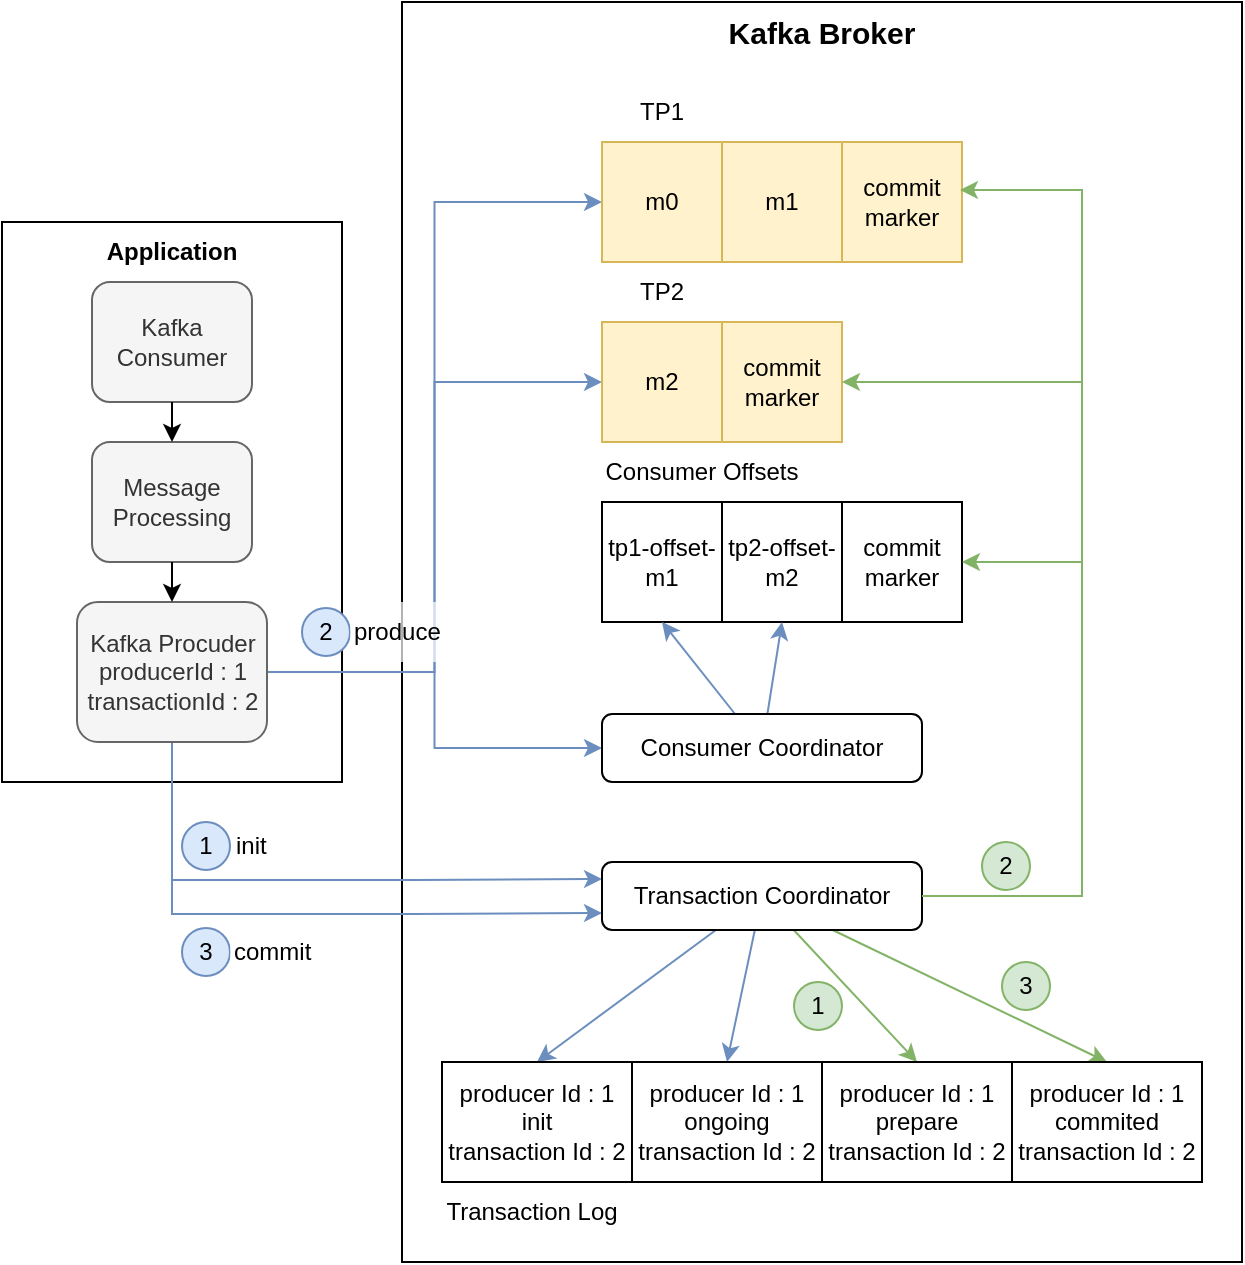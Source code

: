 <mxfile version="24.4.4" type="github">
  <diagram name="페이지-1" id="QFWL-PfNEV1lDPDZixy_">
    <mxGraphModel dx="524" dy="997" grid="1" gridSize="10" guides="1" tooltips="1" connect="1" arrows="1" fold="1" page="1" pageScale="1" pageWidth="1169" pageHeight="827" math="0" shadow="0">
      <root>
        <mxCell id="0" />
        <mxCell id="1" parent="0" />
        <mxCell id="xXNzWEndEbG61bvJYTR3-4" value="" style="rounded=0;whiteSpace=wrap;html=1;fillColor=none;" parent="1" vertex="1">
          <mxGeometry x="240" y="10" width="420" height="630" as="geometry" />
        </mxCell>
        <mxCell id="q_94-L3Yn4IHc_pLPKTn-1" value="" style="rounded=0;whiteSpace=wrap;html=1;" parent="1" vertex="1">
          <mxGeometry x="40" y="120" width="170" height="280" as="geometry" />
        </mxCell>
        <mxCell id="q_94-L3Yn4IHc_pLPKTn-2" value="Kafka Consumer" style="rounded=1;whiteSpace=wrap;html=1;fillColor=#f5f5f5;fontColor=#333333;strokeColor=#666666;" parent="1" vertex="1">
          <mxGeometry x="85" y="150" width="80" height="60" as="geometry" />
        </mxCell>
        <mxCell id="q_94-L3Yn4IHc_pLPKTn-3" value="Message Processing" style="rounded=1;whiteSpace=wrap;html=1;fillColor=#f5f5f5;fontColor=#333333;strokeColor=#666666;" parent="1" vertex="1">
          <mxGeometry x="85" y="230" width="80" height="60" as="geometry" />
        </mxCell>
        <mxCell id="q_94-L3Yn4IHc_pLPKTn-16" style="edgeStyle=orthogonalEdgeStyle;rounded=0;orthogonalLoop=1;jettySize=auto;html=1;entryX=0;entryY=0.5;entryDx=0;entryDy=0;strokeColor=#6c8ebf;fillColor=#dae8fc;" parent="1" source="q_94-L3Yn4IHc_pLPKTn-4" target="q_94-L3Yn4IHc_pLPKTn-8" edge="1">
          <mxGeometry relative="1" as="geometry" />
        </mxCell>
        <mxCell id="q_94-L3Yn4IHc_pLPKTn-17" style="edgeStyle=orthogonalEdgeStyle;rounded=0;orthogonalLoop=1;jettySize=auto;html=1;entryX=0;entryY=0.5;entryDx=0;entryDy=0;strokeColor=#6c8ebf;fillColor=#dae8fc;" parent="1" source="q_94-L3Yn4IHc_pLPKTn-4" target="q_94-L3Yn4IHc_pLPKTn-11" edge="1">
          <mxGeometry relative="1" as="geometry" />
        </mxCell>
        <mxCell id="q_94-L3Yn4IHc_pLPKTn-25" style="edgeStyle=orthogonalEdgeStyle;rounded=0;orthogonalLoop=1;jettySize=auto;html=1;entryX=0;entryY=0.5;entryDx=0;entryDy=0;strokeColor=#6c8ebf;fillColor=#dae8fc;" parent="1" source="q_94-L3Yn4IHc_pLPKTn-4" target="q_94-L3Yn4IHc_pLPKTn-23" edge="1">
          <mxGeometry relative="1" as="geometry" />
        </mxCell>
        <mxCell id="xXNzWEndEbG61bvJYTR3-2" style="edgeStyle=orthogonalEdgeStyle;rounded=0;orthogonalLoop=1;jettySize=auto;html=1;entryX=0;entryY=0.25;entryDx=0;entryDy=0;fillColor=#dae8fc;strokeColor=#6c8ebf;" parent="1" source="q_94-L3Yn4IHc_pLPKTn-4" target="q_94-L3Yn4IHc_pLPKTn-28" edge="1">
          <mxGeometry relative="1" as="geometry">
            <Array as="points">
              <mxPoint x="125" y="449" />
              <mxPoint x="246" y="449" />
            </Array>
          </mxGeometry>
        </mxCell>
        <mxCell id="xXNzWEndEbG61bvJYTR3-3" style="edgeStyle=orthogonalEdgeStyle;rounded=0;orthogonalLoop=1;jettySize=auto;html=1;entryX=0;entryY=0.75;entryDx=0;entryDy=0;fillColor=#dae8fc;strokeColor=#6c8ebf;" parent="1" source="q_94-L3Yn4IHc_pLPKTn-4" target="q_94-L3Yn4IHc_pLPKTn-28" edge="1">
          <mxGeometry relative="1" as="geometry">
            <Array as="points">
              <mxPoint x="125" y="466" />
              <mxPoint x="246" y="466" />
            </Array>
          </mxGeometry>
        </mxCell>
        <mxCell id="q_94-L3Yn4IHc_pLPKTn-4" value="Kafka Procuder&lt;br&gt;producerId : 1&lt;br&gt;transactionId : 2" style="rounded=1;whiteSpace=wrap;html=1;fillColor=#f5f5f5;fontColor=#333333;strokeColor=#666666;" parent="1" vertex="1">
          <mxGeometry x="77.5" y="310" width="95" height="70" as="geometry" />
        </mxCell>
        <mxCell id="q_94-L3Yn4IHc_pLPKTn-5" value="&lt;b&gt;Application&lt;/b&gt;" style="text;html=1;align=center;verticalAlign=middle;whiteSpace=wrap;rounded=0;" parent="1" vertex="1">
          <mxGeometry x="95" y="120" width="60" height="30" as="geometry" />
        </mxCell>
        <mxCell id="q_94-L3Yn4IHc_pLPKTn-6" value="" style="endArrow=classic;html=1;rounded=0;exitX=0.5;exitY=1;exitDx=0;exitDy=0;entryX=0.5;entryY=0;entryDx=0;entryDy=0;" parent="1" source="q_94-L3Yn4IHc_pLPKTn-2" target="q_94-L3Yn4IHc_pLPKTn-3" edge="1">
          <mxGeometry width="50" height="50" relative="1" as="geometry">
            <mxPoint x="30" y="420" as="sourcePoint" />
            <mxPoint x="80" y="370" as="targetPoint" />
          </mxGeometry>
        </mxCell>
        <mxCell id="q_94-L3Yn4IHc_pLPKTn-7" value="" style="endArrow=classic;html=1;rounded=0;entryX=0.5;entryY=0;entryDx=0;entryDy=0;exitX=0.5;exitY=1;exitDx=0;exitDy=0;" parent="1" source="q_94-L3Yn4IHc_pLPKTn-3" target="q_94-L3Yn4IHc_pLPKTn-4" edge="1">
          <mxGeometry width="50" height="50" relative="1" as="geometry">
            <mxPoint x="30" y="420" as="sourcePoint" />
            <mxPoint x="80" y="370" as="targetPoint" />
          </mxGeometry>
        </mxCell>
        <mxCell id="q_94-L3Yn4IHc_pLPKTn-8" value="m0" style="rounded=0;whiteSpace=wrap;html=1;fillColor=#fff2cc;strokeColor=#d6b656;" parent="1" vertex="1">
          <mxGeometry x="340" y="80" width="60" height="60" as="geometry" />
        </mxCell>
        <mxCell id="q_94-L3Yn4IHc_pLPKTn-9" value="m1" style="rounded=0;whiteSpace=wrap;html=1;fillColor=#fff2cc;strokeColor=#d6b656;" parent="1" vertex="1">
          <mxGeometry x="400" y="80" width="60" height="60" as="geometry" />
        </mxCell>
        <mxCell id="q_94-L3Yn4IHc_pLPKTn-10" value="commit marker" style="rounded=0;whiteSpace=wrap;html=1;fillColor=#fff2cc;strokeColor=#d6b656;" parent="1" vertex="1">
          <mxGeometry x="460" y="80" width="60" height="60" as="geometry" />
        </mxCell>
        <mxCell id="q_94-L3Yn4IHc_pLPKTn-11" value="m2" style="rounded=0;whiteSpace=wrap;html=1;fillColor=#fff2cc;strokeColor=#d6b656;" parent="1" vertex="1">
          <mxGeometry x="340" y="170" width="60" height="60" as="geometry" />
        </mxCell>
        <mxCell id="q_94-L3Yn4IHc_pLPKTn-14" value="TP1" style="text;html=1;align=center;verticalAlign=middle;whiteSpace=wrap;rounded=0;" parent="1" vertex="1">
          <mxGeometry x="340" y="50" width="60" height="30" as="geometry" />
        </mxCell>
        <mxCell id="q_94-L3Yn4IHc_pLPKTn-15" value="TP2" style="text;html=1;align=center;verticalAlign=middle;whiteSpace=wrap;rounded=0;" parent="1" vertex="1">
          <mxGeometry x="340" y="140" width="60" height="30" as="geometry" />
        </mxCell>
        <mxCell id="q_94-L3Yn4IHc_pLPKTn-18" value="tp1-offset-m1" style="rounded=0;whiteSpace=wrap;html=1;" parent="1" vertex="1">
          <mxGeometry x="340" y="260" width="60" height="60" as="geometry" />
        </mxCell>
        <mxCell id="q_94-L3Yn4IHc_pLPKTn-19" value="tp2-offset-m2" style="rounded=0;whiteSpace=wrap;html=1;" parent="1" vertex="1">
          <mxGeometry x="400" y="260" width="60" height="60" as="geometry" />
        </mxCell>
        <mxCell id="q_94-L3Yn4IHc_pLPKTn-20" value="commit marker" style="rounded=0;whiteSpace=wrap;html=1;" parent="1" vertex="1">
          <mxGeometry x="460" y="260" width="60" height="60" as="geometry" />
        </mxCell>
        <mxCell id="q_94-L3Yn4IHc_pLPKTn-21" value="Consumer Offsets" style="text;html=1;align=center;verticalAlign=middle;whiteSpace=wrap;rounded=0;" parent="1" vertex="1">
          <mxGeometry x="340" y="230" width="100" height="30" as="geometry" />
        </mxCell>
        <mxCell id="q_94-L3Yn4IHc_pLPKTn-22" value="commit marker" style="rounded=0;whiteSpace=wrap;html=1;fillColor=#fff2cc;strokeColor=#d6b656;" parent="1" vertex="1">
          <mxGeometry x="400" y="170" width="60" height="60" as="geometry" />
        </mxCell>
        <mxCell id="q_94-L3Yn4IHc_pLPKTn-26" style="rounded=0;orthogonalLoop=1;jettySize=auto;html=1;entryX=0.5;entryY=1;entryDx=0;entryDy=0;fillColor=#dae8fc;strokeColor=#6c8ebf;" parent="1" source="q_94-L3Yn4IHc_pLPKTn-23" target="q_94-L3Yn4IHc_pLPKTn-18" edge="1">
          <mxGeometry relative="1" as="geometry" />
        </mxCell>
        <mxCell id="q_94-L3Yn4IHc_pLPKTn-27" style="rounded=0;orthogonalLoop=1;jettySize=auto;html=1;entryX=0.5;entryY=1;entryDx=0;entryDy=0;fillColor=#dae8fc;strokeColor=#6c8ebf;" parent="1" source="q_94-L3Yn4IHc_pLPKTn-23" target="q_94-L3Yn4IHc_pLPKTn-19" edge="1">
          <mxGeometry relative="1" as="geometry" />
        </mxCell>
        <mxCell id="q_94-L3Yn4IHc_pLPKTn-23" value="Consumer Coordinator" style="rounded=1;whiteSpace=wrap;html=1;" parent="1" vertex="1">
          <mxGeometry x="340" y="366" width="160" height="34" as="geometry" />
        </mxCell>
        <mxCell id="q_94-L3Yn4IHc_pLPKTn-37" style="rounded=0;orthogonalLoop=1;jettySize=auto;html=1;entryX=0.5;entryY=0;entryDx=0;entryDy=0;fillColor=#dae8fc;strokeColor=#6c8ebf;" parent="1" source="q_94-L3Yn4IHc_pLPKTn-28" target="q_94-L3Yn4IHc_pLPKTn-29" edge="1">
          <mxGeometry relative="1" as="geometry" />
        </mxCell>
        <mxCell id="q_94-L3Yn4IHc_pLPKTn-38" style="rounded=0;orthogonalLoop=1;jettySize=auto;html=1;entryX=0.5;entryY=0;entryDx=0;entryDy=0;fillColor=#dae8fc;strokeColor=#6c8ebf;" parent="1" source="q_94-L3Yn4IHc_pLPKTn-28" target="q_94-L3Yn4IHc_pLPKTn-34" edge="1">
          <mxGeometry relative="1" as="geometry" />
        </mxCell>
        <mxCell id="q_94-L3Yn4IHc_pLPKTn-39" style="rounded=0;orthogonalLoop=1;jettySize=auto;html=1;entryX=0.5;entryY=0;entryDx=0;entryDy=0;fillColor=#d5e8d4;strokeColor=#82b366;" parent="1" source="q_94-L3Yn4IHc_pLPKTn-28" target="q_94-L3Yn4IHc_pLPKTn-35" edge="1">
          <mxGeometry relative="1" as="geometry" />
        </mxCell>
        <mxCell id="q_94-L3Yn4IHc_pLPKTn-40" style="rounded=0;orthogonalLoop=1;jettySize=auto;html=1;entryX=0.5;entryY=0;entryDx=0;entryDy=0;fillColor=#d5e8d4;strokeColor=#82b366;" parent="1" source="q_94-L3Yn4IHc_pLPKTn-28" target="q_94-L3Yn4IHc_pLPKTn-36" edge="1">
          <mxGeometry relative="1" as="geometry" />
        </mxCell>
        <mxCell id="q_94-L3Yn4IHc_pLPKTn-42" style="edgeStyle=orthogonalEdgeStyle;rounded=0;orthogonalLoop=1;jettySize=auto;html=1;entryX=1;entryY=0.5;entryDx=0;entryDy=0;fillColor=#d5e8d4;strokeColor=#82b366;" parent="1" source="q_94-L3Yn4IHc_pLPKTn-28" target="q_94-L3Yn4IHc_pLPKTn-22" edge="1">
          <mxGeometry relative="1" as="geometry">
            <Array as="points">
              <mxPoint x="580" y="457" />
              <mxPoint x="580" y="200" />
            </Array>
          </mxGeometry>
        </mxCell>
        <mxCell id="q_94-L3Yn4IHc_pLPKTn-43" style="edgeStyle=orthogonalEdgeStyle;rounded=0;orthogonalLoop=1;jettySize=auto;html=1;entryX=1;entryY=0.5;entryDx=0;entryDy=0;fillColor=#d5e8d4;strokeColor=#82b366;" parent="1" source="q_94-L3Yn4IHc_pLPKTn-28" target="q_94-L3Yn4IHc_pLPKTn-20" edge="1">
          <mxGeometry relative="1" as="geometry">
            <Array as="points">
              <mxPoint x="580" y="457" />
              <mxPoint x="580" y="290" />
            </Array>
          </mxGeometry>
        </mxCell>
        <mxCell id="q_94-L3Yn4IHc_pLPKTn-28" value="Transaction Coordinator" style="rounded=1;whiteSpace=wrap;html=1;" parent="1" vertex="1">
          <mxGeometry x="340" y="440" width="160" height="34" as="geometry" />
        </mxCell>
        <mxCell id="q_94-L3Yn4IHc_pLPKTn-29" value="producer Id : 1&lt;br&gt;init&lt;br&gt;transaction Id : 2" style="rounded=0;whiteSpace=wrap;html=1;" parent="1" vertex="1">
          <mxGeometry x="260" y="540" width="95" height="60" as="geometry" />
        </mxCell>
        <mxCell id="q_94-L3Yn4IHc_pLPKTn-32" value="Transaction Log" style="text;html=1;align=center;verticalAlign=middle;whiteSpace=wrap;rounded=0;" parent="1" vertex="1">
          <mxGeometry x="260" y="600" width="90" height="30" as="geometry" />
        </mxCell>
        <mxCell id="q_94-L3Yn4IHc_pLPKTn-34" value="producer Id : 1&lt;br&gt;ongoing&lt;br&gt;transaction Id : 2" style="rounded=0;whiteSpace=wrap;html=1;" parent="1" vertex="1">
          <mxGeometry x="355" y="540" width="95" height="60" as="geometry" />
        </mxCell>
        <mxCell id="q_94-L3Yn4IHc_pLPKTn-35" value="producer Id : 1&lt;br&gt;prepare&lt;br&gt;transaction Id : 2" style="rounded=0;whiteSpace=wrap;html=1;" parent="1" vertex="1">
          <mxGeometry x="450" y="540" width="95" height="60" as="geometry" />
        </mxCell>
        <mxCell id="q_94-L3Yn4IHc_pLPKTn-36" value="producer Id : 1&lt;br&gt;commited&lt;br&gt;transaction Id : 2" style="rounded=0;whiteSpace=wrap;html=1;" parent="1" vertex="1">
          <mxGeometry x="545" y="540" width="95" height="60" as="geometry" />
        </mxCell>
        <mxCell id="q_94-L3Yn4IHc_pLPKTn-41" style="edgeStyle=orthogonalEdgeStyle;rounded=0;orthogonalLoop=1;jettySize=auto;html=1;entryX=0.983;entryY=0.4;entryDx=0;entryDy=0;entryPerimeter=0;fillColor=#d5e8d4;strokeColor=#82b366;" parent="1" source="q_94-L3Yn4IHc_pLPKTn-28" target="q_94-L3Yn4IHc_pLPKTn-10" edge="1">
          <mxGeometry relative="1" as="geometry">
            <Array as="points">
              <mxPoint x="580" y="457" />
              <mxPoint x="580" y="104" />
            </Array>
          </mxGeometry>
        </mxCell>
        <mxCell id="xXNzWEndEbG61bvJYTR3-5" value="&lt;b&gt;&lt;font style=&quot;font-size: 15px;&quot;&gt;Kafka Broker&lt;/font&gt;&lt;/b&gt;" style="text;html=1;align=center;verticalAlign=middle;whiteSpace=wrap;rounded=0;" parent="1" vertex="1">
          <mxGeometry x="395" y="10" width="110" height="30" as="geometry" />
        </mxCell>
        <mxCell id="xXNzWEndEbG61bvJYTR3-10" value="1" style="ellipse;whiteSpace=wrap;html=1;aspect=fixed;fillColor=#dae8fc;strokeColor=#6c8ebf;" parent="1" vertex="1">
          <mxGeometry x="130" y="420" width="24" height="24" as="geometry" />
        </mxCell>
        <mxCell id="xXNzWEndEbG61bvJYTR3-11" value="init" style="text;html=1;align=left;verticalAlign=middle;whiteSpace=wrap;rounded=0;fillColor=default;opacity=70;" parent="1" vertex="1">
          <mxGeometry x="155" y="417" width="55" height="30" as="geometry" />
        </mxCell>
        <mxCell id="xXNzWEndEbG61bvJYTR3-12" value="3" style="ellipse;whiteSpace=wrap;html=1;aspect=fixed;fillColor=#dae8fc;strokeColor=#6c8ebf;" parent="1" vertex="1">
          <mxGeometry x="130" y="473" width="24" height="24" as="geometry" />
        </mxCell>
        <mxCell id="xXNzWEndEbG61bvJYTR3-13" value="&lt;p style=&quot;line-height: 120%;&quot;&gt;commit&lt;/p&gt;" style="text;html=1;align=left;verticalAlign=middle;whiteSpace=wrap;rounded=0;fillColor=default;opacity=70;" parent="1" vertex="1">
          <mxGeometry x="154" y="470" width="46" height="30" as="geometry" />
        </mxCell>
        <mxCell id="xXNzWEndEbG61bvJYTR3-14" value="2" style="ellipse;whiteSpace=wrap;html=1;aspect=fixed;fillColor=#dae8fc;strokeColor=#6c8ebf;" parent="1" vertex="1">
          <mxGeometry x="190" y="313" width="24" height="24" as="geometry" />
        </mxCell>
        <mxCell id="xXNzWEndEbG61bvJYTR3-15" value="produce" style="text;html=1;align=left;verticalAlign=middle;whiteSpace=wrap;rounded=0;fillColor=default;opacity=70;" parent="1" vertex="1">
          <mxGeometry x="214" y="310" width="46" height="30" as="geometry" />
        </mxCell>
        <mxCell id="xXNzWEndEbG61bvJYTR3-16" value="1" style="ellipse;whiteSpace=wrap;html=1;aspect=fixed;fillColor=#d5e8d4;strokeColor=#82b366;" parent="1" vertex="1">
          <mxGeometry x="436" y="500" width="24" height="24" as="geometry" />
        </mxCell>
        <mxCell id="xXNzWEndEbG61bvJYTR3-17" value="3" style="ellipse;whiteSpace=wrap;html=1;aspect=fixed;fillColor=#d5e8d4;strokeColor=#82b366;" parent="1" vertex="1">
          <mxGeometry x="540" y="490" width="24" height="24" as="geometry" />
        </mxCell>
        <mxCell id="xXNzWEndEbG61bvJYTR3-18" value="2" style="ellipse;whiteSpace=wrap;html=1;aspect=fixed;fillColor=#d5e8d4;strokeColor=#82b366;" parent="1" vertex="1">
          <mxGeometry x="530" y="430" width="24" height="24" as="geometry" />
        </mxCell>
      </root>
    </mxGraphModel>
  </diagram>
</mxfile>
